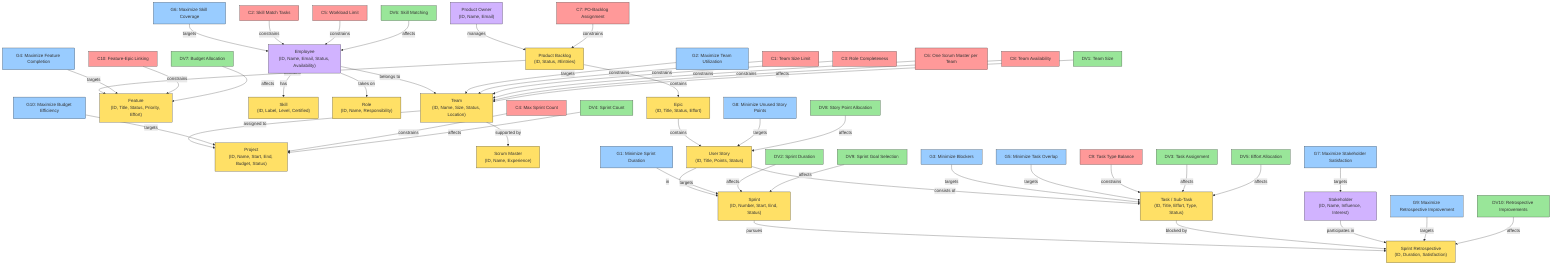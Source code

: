 graph TD

%% Entity Nodes
Project["Project\n(ID, Name, Start, End, Budget, Status)"]:::entity
Team["Team\n(ID, Name, Size, Status, Location)"]:::entity
Employee["Employee\n(ID, Name, Email, Status, Availability)"]:::entity
Feature["Feature\n(ID, Title, Status, Priority, Effort)"]:::entity
Skill["Skill\n(ID, Label, Level, Certified)"]:::entity
Role["Role\n(ID, Name, Responsibility)"]:::entity
ProductOwner["Product Owner\n(ID, Name, Email)"]:::entity
ScrumMaster["Scrum Master\n(ID, Name, Experience)"]:::entity
ProductBacklog["Product Backlog\n(ID, Status, #Entries)"]:::entity
Sprint["Sprint\n(ID, Number, Start, End, Status)"]:::entity
Task["Task / Sub-Task\n(ID, Title, Effort, Type, Status)"]:::entity
UserStory["User Story\n(ID, Title, Points, Status)"]:::entity
Epic["Epic\n(ID, Title, Status, Effort)"]:::entity
Retrospective["Sprint Retrospective\n(ID, Duration, Satisfaction)"]:::entity
Stakeholder["Stakeholder\n(ID, Name, Influence, Interest)"]:::entity

%% Relationships
Team-- "assigned to" -->Project:::relationship
Employee-- "belongs to" -->Team:::relationship
Employee-- "has" -->Skill:::relationship
Employee-- "takes on" -->Role:::relationship
ProductOwner-- "manages" -->ProductBacklog:::relationship
Team-- "supported by" -->ScrumMaster:::relationship
ProductBacklog-- "contains" -->Feature:::relationship
ProductBacklog-- "contains" -->Epic:::relationship
Epic-- "contains" -->UserStory:::relationship
UserStory-- "consists of" -->Task:::relationship
UserStory-- "in" -->Sprint:::relationship
Sprint-- "pursues" -->Retrospective:::relationship
Task-- "blocked by" -->Retrospective:::relationship
Stakeholder-- "participates in" -->Retrospective:::relationship

%% Goals
G1["G1: Minimize Sprint Duration"]:::goal
G2["G2: Maximize Team Utilization"]:::goal
G3["G3: Minimize Blockers"]:::goal
G4["G4: Maximize Feature Completion"]:::goal
G5["G5: Minimize Task Overlap"]:::goal
G6["G6: Maximize Skill Coverage"]:::goal
G7["G7: Maximize Stakeholder Satisfaction"]:::goal
G8["G8: Minimize Unused Story Points"]:::goal
G9["G9: Maximize Retrospective Improvement"]:::goal
G10["G10: Maximize Budget Efficiency"]:::goal

%% Connect Goals
G1-- targets -->Sprint
G2-- targets -->Team
G3-- targets -->Task
G4-- targets -->Feature
G5-- targets -->Task
G6-- targets -->Employee
G7-- targets -->Stakeholder
G8-- targets -->UserStory
G9-- targets -->Retrospective
G10-- targets -->Project

%% Conditions
C1["C1: Team Size Limit"]:::constraint
C2["C2: Skill Match Tasks"]:::constraint
C3["C3: Role Completeness"]:::constraint
C4["C4: Max Sprint Count"]:::constraint
C5["C5: Workload Limit"]:::constraint
C6["C6: One Scrum Master per Team"]:::constraint
C7["C7: PO-Backlog Assignment"]:::constraint
C8["C8: Team Availability"]:::constraint
C9["C9: Task Type Balance"]:::constraint
C10["C10: Feature-Epic Linking"]:::constraint

%% Connect Conditions
C1-- constrains -->Team
C2-- constrains -->Employee
C3-- constrains -->Team
C4-- constrains -->Project
C5-- constrains -->Employee
C6-- constrains -->Team
C7-- constrains -->ProductBacklog
C8-- constrains -->Team
C9-- constrains -->Task
C10-- constrains -->Feature

%% Decision Variables
DV1["DV1: Team Size"]:::variable
DV2["DV2: Sprint Duration"]:::variable
DV3["DV3: Task Assignment"]:::variable
DV4["DV4: Sprint Count"]:::variable
DV5["DV5: Effort Allocation"]:::variable
DV6["DV6: Skill Matching"]:::variable
DV7["DV7: Budget Allocation"]:::variable
DV8["DV8: Story Point Allocation"]:::variable
DV9["DV9: Sprint Goal Selection"]:::variable
DV10["DV10: Retrospective Improvements"]:::variable

%% Link Decision Variables
DV1-- affects -->Team
DV2-- affects -->Sprint
DV3-- affects -->Task
DV4-- affects -->Project
DV5-- affects -->Task
DV6-- affects -->Employee
DV7-- affects -->Feature
DV8-- affects -->UserStory
DV9-- affects -->Sprint
DV10-- affects -->Retrospective

%% Class Definitions
classDef entity fill:#d1b3ff,stroke:#333;
classDef variable fill:#99e699,stroke:#333;
classDef goal fill:#99ccff,stroke:#333;
classDef constraint fill:#ff9999,stroke:#333;
classDef relationship fill:#ffe066,stroke:#333;